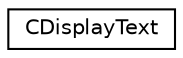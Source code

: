 digraph G
{
  edge [fontname="Helvetica",fontsize="10",labelfontname="Helvetica",labelfontsize="10"];
  node [fontname="Helvetica",fontsize="10",shape=record];
  rankdir="LR";
  Node1 [label="CDisplayText",height=0.2,width=0.4,color="black", fillcolor="white", style="filled",URL="$class_c_display_text.html"];
}
